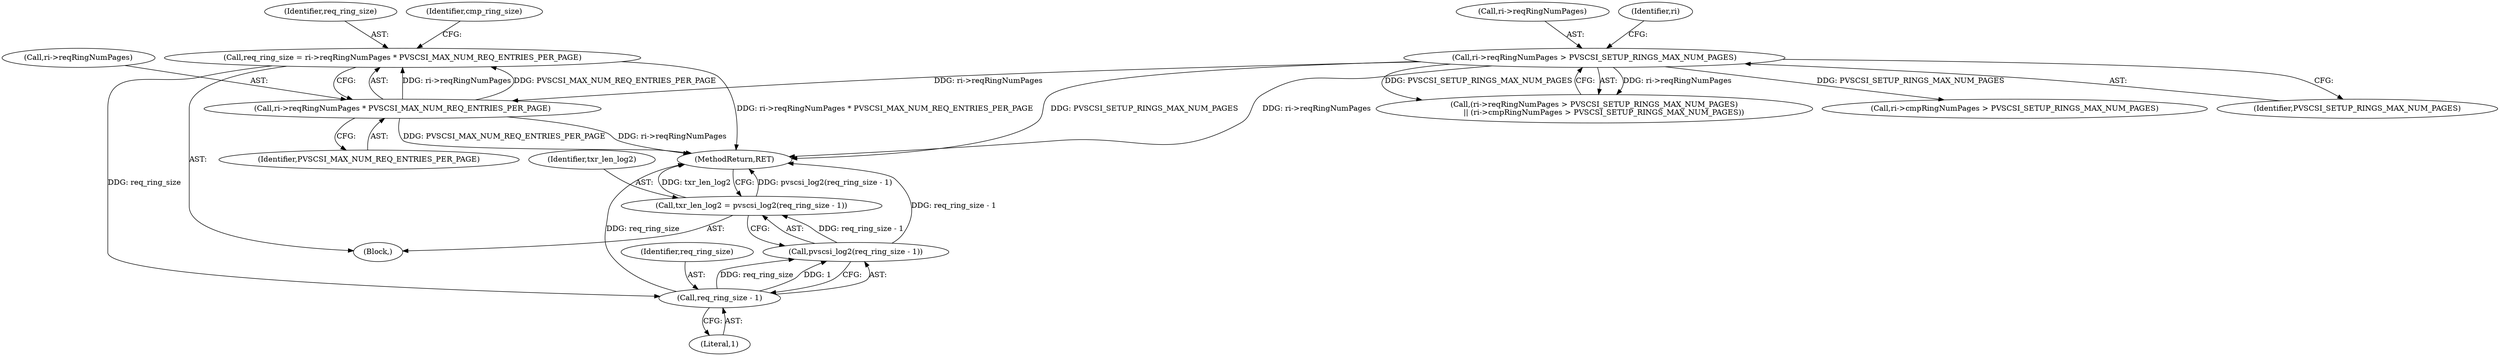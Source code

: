 digraph "1_qemu_7f61f4690dd153be98900a2a508b88989e692753@integer" {
"1000134" [label="(Call,req_ring_size = ri->reqRingNumPages * PVSCSI_MAX_NUM_REQ_ENTRIES_PER_PAGE)"];
"1000136" [label="(Call,ri->reqRingNumPages * PVSCSI_MAX_NUM_REQ_ENTRIES_PER_PAGE)"];
"1000120" [label="(Call,ri->reqRingNumPages > PVSCSI_SETUP_RINGS_MAX_NUM_PAGES)"];
"1000151" [label="(Call,req_ring_size - 1)"];
"1000150" [label="(Call,pvscsi_log2(req_ring_size - 1))"];
"1000148" [label="(Call,txr_len_log2 = pvscsi_log2(req_ring_size - 1))"];
"1000151" [label="(Call,req_ring_size - 1)"];
"1000121" [label="(Call,ri->reqRingNumPages)"];
"1000103" [label="(Block,)"];
"1000120" [label="(Call,ri->reqRingNumPages > PVSCSI_SETUP_RINGS_MAX_NUM_PAGES)"];
"1000119" [label="(Call,(ri->reqRingNumPages > PVSCSI_SETUP_RINGS_MAX_NUM_PAGES)\n        || (ri->cmpRingNumPages > PVSCSI_SETUP_RINGS_MAX_NUM_PAGES))"];
"1000137" [label="(Call,ri->reqRingNumPages)"];
"1000150" [label="(Call,pvscsi_log2(req_ring_size - 1))"];
"1000135" [label="(Identifier,req_ring_size)"];
"1000152" [label="(Identifier,req_ring_size)"];
"1000124" [label="(Identifier,PVSCSI_SETUP_RINGS_MAX_NUM_PAGES)"];
"1000125" [label="(Call,ri->cmpRingNumPages > PVSCSI_SETUP_RINGS_MAX_NUM_PAGES)"];
"1000140" [label="(Identifier,PVSCSI_MAX_NUM_REQ_ENTRIES_PER_PAGE)"];
"1000149" [label="(Identifier,txr_len_log2)"];
"1000142" [label="(Identifier,cmp_ring_size)"];
"1000134" [label="(Call,req_ring_size = ri->reqRingNumPages * PVSCSI_MAX_NUM_REQ_ENTRIES_PER_PAGE)"];
"1000136" [label="(Call,ri->reqRingNumPages * PVSCSI_MAX_NUM_REQ_ENTRIES_PER_PAGE)"];
"1000148" [label="(Call,txr_len_log2 = pvscsi_log2(req_ring_size - 1))"];
"1000153" [label="(Literal,1)"];
"1000154" [label="(MethodReturn,RET)"];
"1000127" [label="(Identifier,ri)"];
"1000134" -> "1000103"  [label="AST: "];
"1000134" -> "1000136"  [label="CFG: "];
"1000135" -> "1000134"  [label="AST: "];
"1000136" -> "1000134"  [label="AST: "];
"1000142" -> "1000134"  [label="CFG: "];
"1000134" -> "1000154"  [label="DDG: ri->reqRingNumPages * PVSCSI_MAX_NUM_REQ_ENTRIES_PER_PAGE"];
"1000136" -> "1000134"  [label="DDG: ri->reqRingNumPages"];
"1000136" -> "1000134"  [label="DDG: PVSCSI_MAX_NUM_REQ_ENTRIES_PER_PAGE"];
"1000134" -> "1000151"  [label="DDG: req_ring_size"];
"1000136" -> "1000140"  [label="CFG: "];
"1000137" -> "1000136"  [label="AST: "];
"1000140" -> "1000136"  [label="AST: "];
"1000136" -> "1000154"  [label="DDG: PVSCSI_MAX_NUM_REQ_ENTRIES_PER_PAGE"];
"1000136" -> "1000154"  [label="DDG: ri->reqRingNumPages"];
"1000120" -> "1000136"  [label="DDG: ri->reqRingNumPages"];
"1000120" -> "1000119"  [label="AST: "];
"1000120" -> "1000124"  [label="CFG: "];
"1000121" -> "1000120"  [label="AST: "];
"1000124" -> "1000120"  [label="AST: "];
"1000127" -> "1000120"  [label="CFG: "];
"1000119" -> "1000120"  [label="CFG: "];
"1000120" -> "1000154"  [label="DDG: ri->reqRingNumPages"];
"1000120" -> "1000154"  [label="DDG: PVSCSI_SETUP_RINGS_MAX_NUM_PAGES"];
"1000120" -> "1000119"  [label="DDG: ri->reqRingNumPages"];
"1000120" -> "1000119"  [label="DDG: PVSCSI_SETUP_RINGS_MAX_NUM_PAGES"];
"1000120" -> "1000125"  [label="DDG: PVSCSI_SETUP_RINGS_MAX_NUM_PAGES"];
"1000151" -> "1000150"  [label="AST: "];
"1000151" -> "1000153"  [label="CFG: "];
"1000152" -> "1000151"  [label="AST: "];
"1000153" -> "1000151"  [label="AST: "];
"1000150" -> "1000151"  [label="CFG: "];
"1000151" -> "1000154"  [label="DDG: req_ring_size"];
"1000151" -> "1000150"  [label="DDG: req_ring_size"];
"1000151" -> "1000150"  [label="DDG: 1"];
"1000150" -> "1000148"  [label="AST: "];
"1000148" -> "1000150"  [label="CFG: "];
"1000150" -> "1000154"  [label="DDG: req_ring_size - 1"];
"1000150" -> "1000148"  [label="DDG: req_ring_size - 1"];
"1000148" -> "1000103"  [label="AST: "];
"1000149" -> "1000148"  [label="AST: "];
"1000154" -> "1000148"  [label="CFG: "];
"1000148" -> "1000154"  [label="DDG: pvscsi_log2(req_ring_size - 1)"];
"1000148" -> "1000154"  [label="DDG: txr_len_log2"];
}
